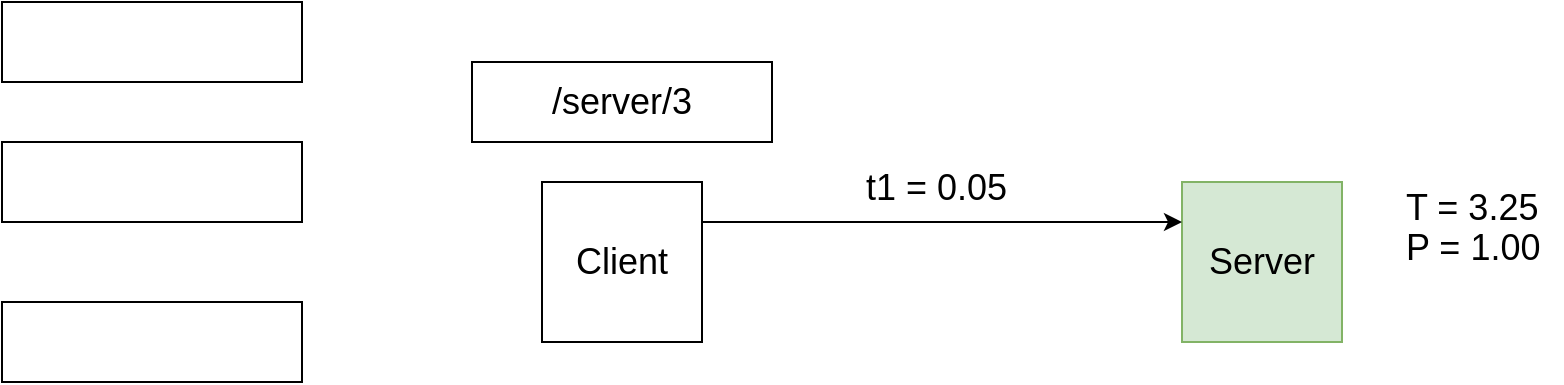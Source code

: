 <mxfile version="11.3.0" type="device" pages="1"><diagram id="Er1aV1ugC9-8SfUy8B8p" name="Page-1"><mxGraphModel dx="1092" dy="901" grid="1" gridSize="10" guides="1" tooltips="1" connect="1" arrows="1" fold="1" page="1" pageScale="1" pageWidth="826" pageHeight="1169" math="0" shadow="0"><root><mxCell id="0"/><mxCell id="1" parent="0"/><mxCell id="qWyymiY3wK-ePTPxsgIl-4" value="&lt;span style=&quot;white-space: normal&quot;&gt;&lt;font style=&quot;font-size: 18px&quot;&gt;/server/3&lt;/font&gt;&lt;/span&gt;" style="rounded=0;whiteSpace=wrap;html=1;" parent="1" vertex="1"><mxGeometry x="255" y="120" width="150" height="40" as="geometry"/></mxCell><mxCell id="qWyymiY3wK-ePTPxsgIl-6" value="" style="rounded=0;whiteSpace=wrap;html=1;" parent="1" vertex="1"><mxGeometry x="20" y="240" width="150" height="40" as="geometry"/></mxCell><mxCell id="qWyymiY3wK-ePTPxsgIl-9" value="&lt;font style=&quot;font-size: 18px&quot;&gt;Client&lt;/font&gt;" style="whiteSpace=wrap;html=1;aspect=fixed;" parent="1" vertex="1"><mxGeometry x="290" y="180" width="80" height="80" as="geometry"/></mxCell><mxCell id="qWyymiY3wK-ePTPxsgIl-10" value="&lt;font style=&quot;font-size: 18px&quot;&gt;Server&lt;/font&gt;" style="whiteSpace=wrap;html=1;aspect=fixed;fillColor=#d5e8d4;strokeColor=#82b366;" parent="1" vertex="1"><mxGeometry x="610" y="180" width="80" height="80" as="geometry"/></mxCell><mxCell id="mU4zC2lq4GY07s_3pVl0-2" value="" style="endArrow=classic;html=1;exitX=1;exitY=0.25;exitDx=0;exitDy=0;entryX=0;entryY=0.25;entryDx=0;entryDy=0;" parent="1" source="qWyymiY3wK-ePTPxsgIl-9" target="qWyymiY3wK-ePTPxsgIl-10" edge="1"><mxGeometry width="50" height="50" relative="1" as="geometry"><mxPoint x="410" y="240" as="sourcePoint"/><mxPoint x="460" y="190" as="targetPoint"/></mxGeometry></mxCell><mxCell id="mU4zC2lq4GY07s_3pVl0-3" value="&lt;font style=&quot;font-size: 18px&quot;&gt;t1 = 0.05&lt;/font&gt;" style="text;html=1;resizable=0;points=[];autosize=1;align=left;verticalAlign=top;spacingTop=-4;" parent="1" vertex="1"><mxGeometry x="450" y="170" width="90" height="20" as="geometry"/></mxCell><mxCell id="mU4zC2lq4GY07s_3pVl0-4" value="&lt;font style=&quot;font-size: 18px&quot;&gt;T = 3.25&lt;/font&gt;" style="text;html=1;resizable=0;points=[];autosize=1;align=left;verticalAlign=top;spacingTop=-4;" parent="1" vertex="1"><mxGeometry x="720" y="180" width="80" height="20" as="geometry"/></mxCell><mxCell id="mU4zC2lq4GY07s_3pVl0-8" value="&lt;font style=&quot;font-size: 18px&quot;&gt;P = 1.00&lt;/font&gt;" style="text;html=1;resizable=0;points=[];autosize=1;align=left;verticalAlign=top;spacingTop=-4;" parent="1" vertex="1"><mxGeometry x="720" y="200" width="80" height="20" as="geometry"/></mxCell><mxCell id="Ou364pzhuNaWegF1GhFq-1" value="" style="rounded=0;whiteSpace=wrap;html=1;" parent="1" vertex="1"><mxGeometry x="20" y="90" width="150" height="40" as="geometry"/></mxCell><mxCell id="Ou364pzhuNaWegF1GhFq-2" value="" style="rounded=0;whiteSpace=wrap;html=1;" parent="1" vertex="1"><mxGeometry x="20" y="160" width="150" height="40" as="geometry"/></mxCell></root></mxGraphModel></diagram></mxfile>